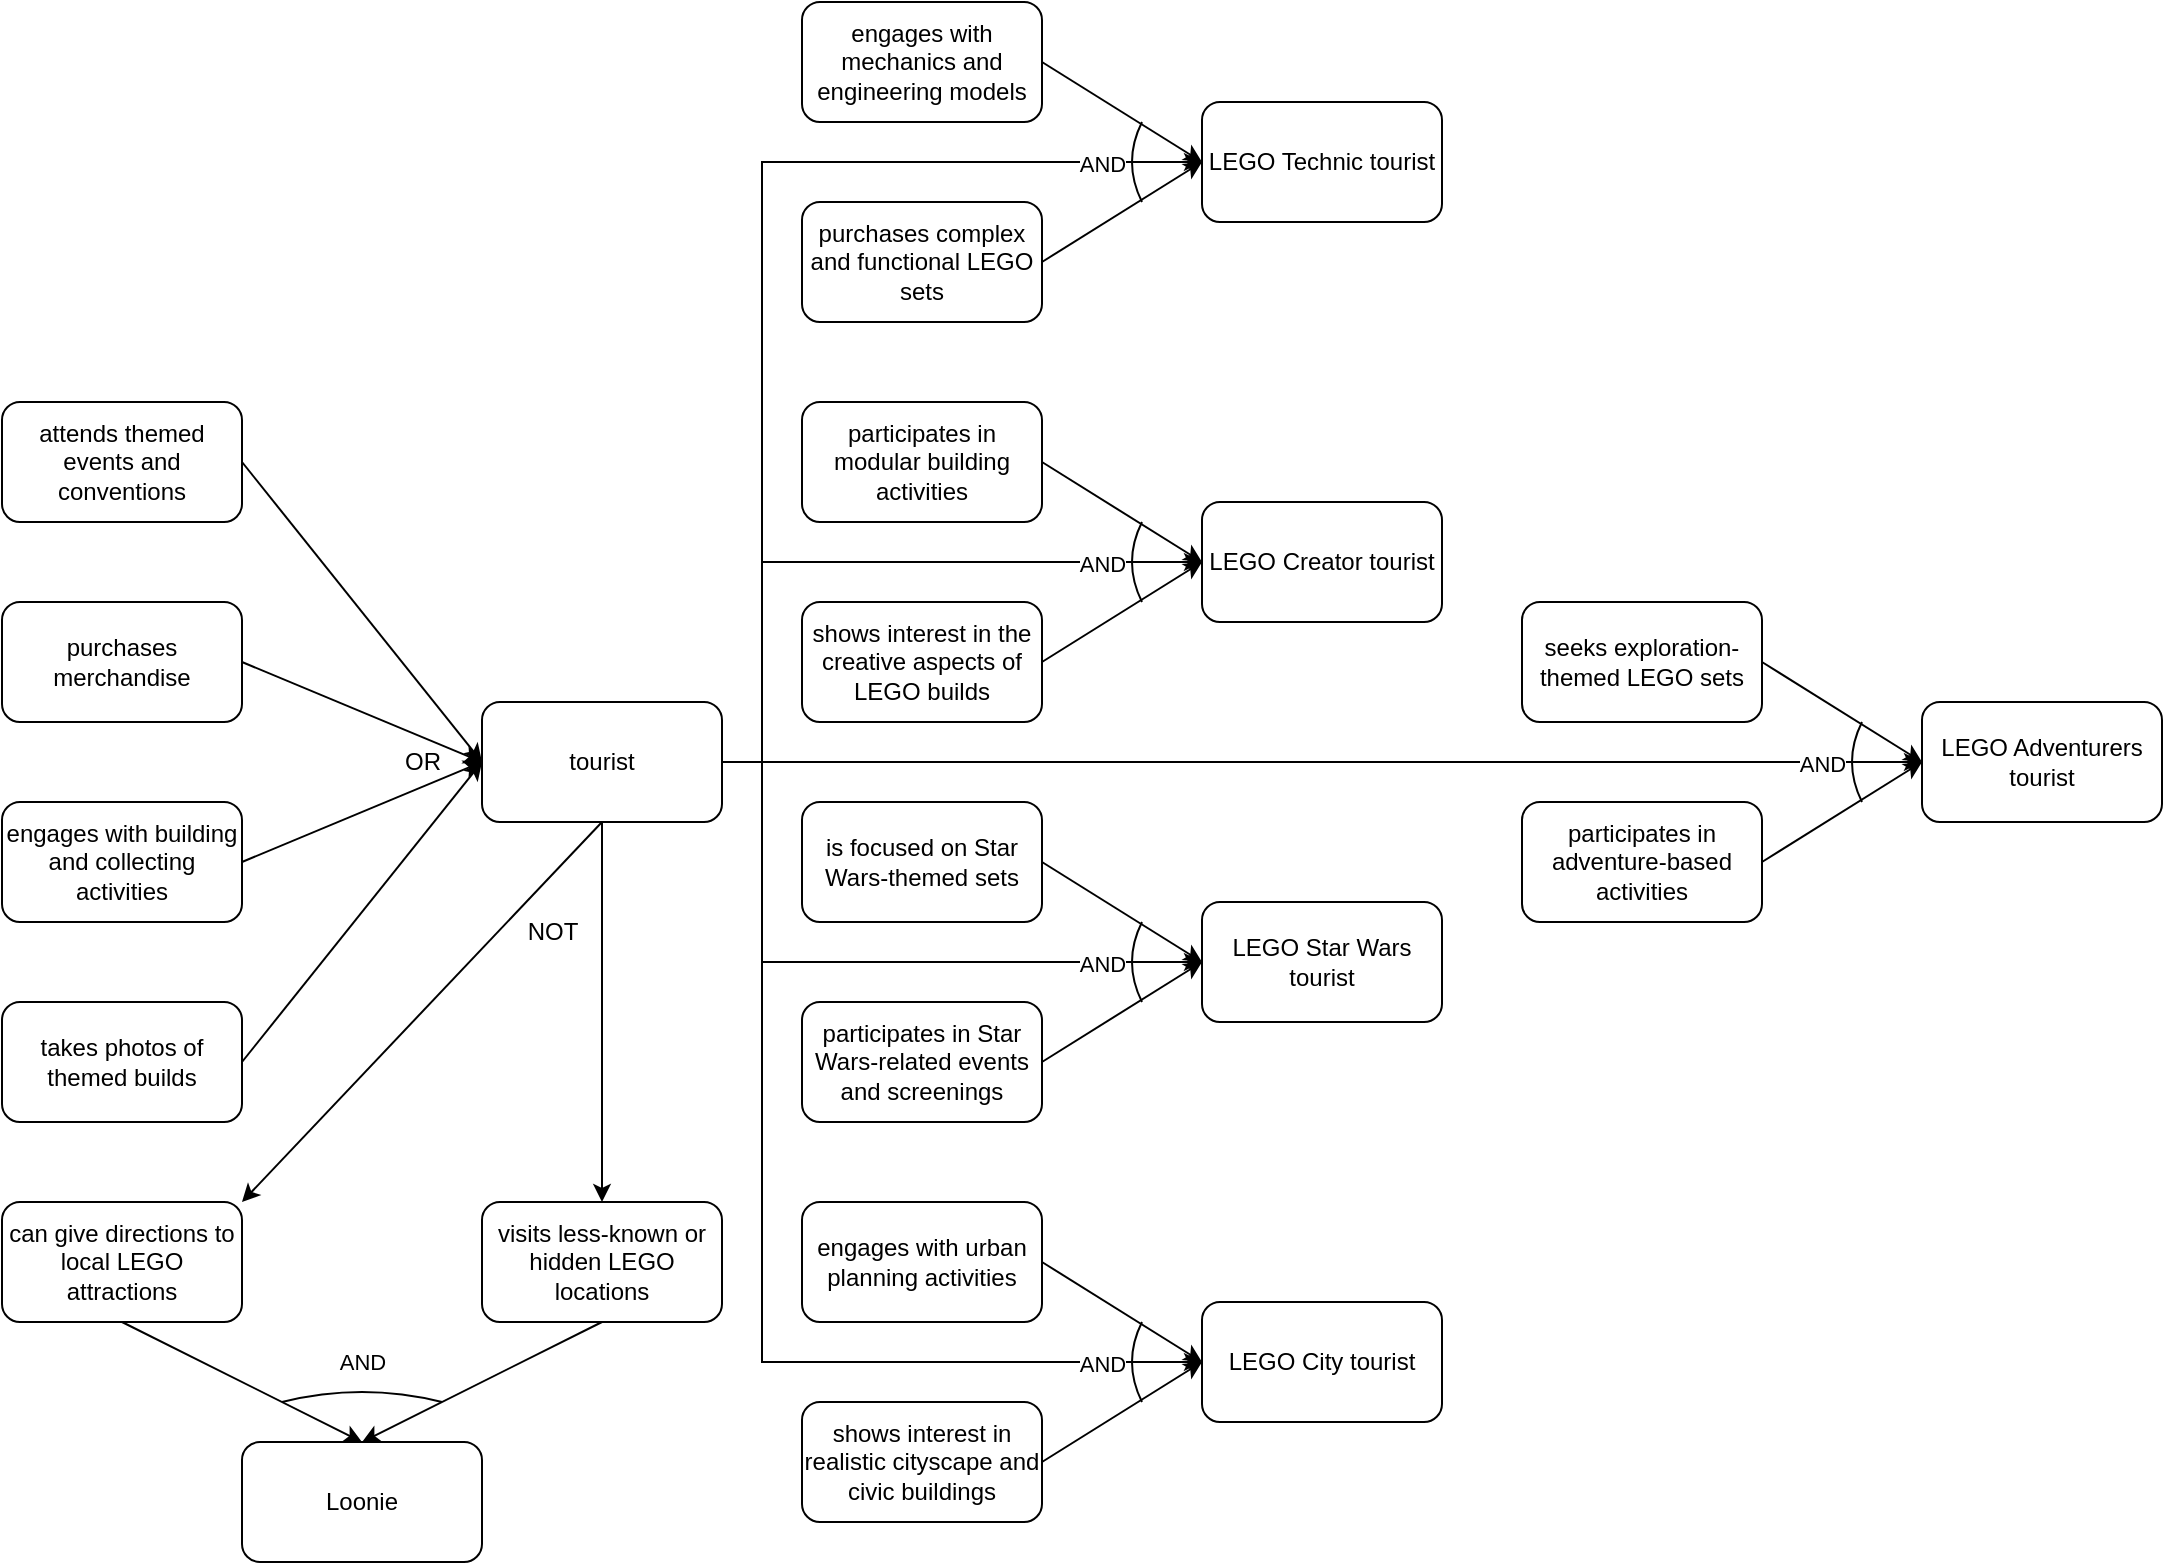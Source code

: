 <mxfile version="24.7.14">
  <diagram name="Page-1" id="NH8GAjWlDfWqpzdi7bjK">
    <mxGraphModel dx="1434" dy="792" grid="1" gridSize="10" guides="1" tooltips="1" connect="1" arrows="1" fold="1" page="1" pageScale="1" pageWidth="850" pageHeight="1100" math="0" shadow="0">
      <root>
        <mxCell id="0" />
        <mxCell id="1" parent="0" />
        <mxCell id="zySOMT1a1696XZ_GMipP-8" style="rounded=0;orthogonalLoop=1;jettySize=auto;html=1;exitX=1;exitY=0.5;exitDx=0;exitDy=0;entryX=0;entryY=0.5;entryDx=0;entryDy=0;" parent="1" source="zySOMT1a1696XZ_GMipP-2" target="zySOMT1a1696XZ_GMipP-6" edge="1">
          <mxGeometry relative="1" as="geometry" />
        </mxCell>
        <mxCell id="zySOMT1a1696XZ_GMipP-2" value="attends themed events and conventions" style="rounded=1;whiteSpace=wrap;html=1;" parent="1" vertex="1">
          <mxGeometry x="80" y="200" width="120" height="60" as="geometry" />
        </mxCell>
        <mxCell id="zySOMT1a1696XZ_GMipP-9" style="rounded=0;orthogonalLoop=1;jettySize=auto;html=1;exitX=1;exitY=0.5;exitDx=0;exitDy=0;entryX=0;entryY=0.5;entryDx=0;entryDy=0;" parent="1" source="zySOMT1a1696XZ_GMipP-3" target="zySOMT1a1696XZ_GMipP-6" edge="1">
          <mxGeometry relative="1" as="geometry" />
        </mxCell>
        <mxCell id="zySOMT1a1696XZ_GMipP-3" value="purchases merchandise" style="rounded=1;whiteSpace=wrap;html=1;" parent="1" vertex="1">
          <mxGeometry x="80" y="300" width="120" height="60" as="geometry" />
        </mxCell>
        <mxCell id="zySOMT1a1696XZ_GMipP-10" style="rounded=0;orthogonalLoop=1;jettySize=auto;html=1;exitX=1;exitY=0.5;exitDx=0;exitDy=0;entryX=0;entryY=0.5;entryDx=0;entryDy=0;" parent="1" source="zySOMT1a1696XZ_GMipP-4" target="zySOMT1a1696XZ_GMipP-6" edge="1">
          <mxGeometry relative="1" as="geometry" />
        </mxCell>
        <mxCell id="zySOMT1a1696XZ_GMipP-4" value="engages with building and collecting activities" style="rounded=1;whiteSpace=wrap;html=1;" parent="1" vertex="1">
          <mxGeometry x="80" y="400" width="120" height="60" as="geometry" />
        </mxCell>
        <mxCell id="zySOMT1a1696XZ_GMipP-11" style="rounded=0;orthogonalLoop=1;jettySize=auto;html=1;exitX=1;exitY=0.5;exitDx=0;exitDy=0;entryX=0;entryY=0.5;entryDx=0;entryDy=0;curved=0;" parent="1" source="zySOMT1a1696XZ_GMipP-5" target="zySOMT1a1696XZ_GMipP-6" edge="1">
          <mxGeometry relative="1" as="geometry" />
        </mxCell>
        <mxCell id="zySOMT1a1696XZ_GMipP-5" value="takes photos of themed builds" style="rounded=1;whiteSpace=wrap;html=1;" parent="1" vertex="1">
          <mxGeometry x="80" y="500" width="120" height="60" as="geometry" />
        </mxCell>
        <mxCell id="zySOMT1a1696XZ_GMipP-45" style="edgeStyle=orthogonalEdgeStyle;rounded=0;orthogonalLoop=1;jettySize=auto;html=1;exitX=1;exitY=0.5;exitDx=0;exitDy=0;entryX=0;entryY=0.5;entryDx=0;entryDy=0;" parent="1" source="zySOMT1a1696XZ_GMipP-6" target="zySOMT1a1696XZ_GMipP-20" edge="1">
          <mxGeometry relative="1" as="geometry">
            <Array as="points">
              <mxPoint x="460" y="380" />
              <mxPoint x="460" y="80" />
            </Array>
          </mxGeometry>
        </mxCell>
        <mxCell id="zySOMT1a1696XZ_GMipP-47" style="edgeStyle=orthogonalEdgeStyle;rounded=0;orthogonalLoop=1;jettySize=auto;html=1;exitX=1;exitY=0.5;exitDx=0;exitDy=0;entryX=0;entryY=0.5;entryDx=0;entryDy=0;" parent="1" source="zySOMT1a1696XZ_GMipP-6" target="zySOMT1a1696XZ_GMipP-29" edge="1">
          <mxGeometry relative="1" as="geometry">
            <Array as="points">
              <mxPoint x="460" y="380" />
              <mxPoint x="460" y="280" />
            </Array>
          </mxGeometry>
        </mxCell>
        <mxCell id="zySOMT1a1696XZ_GMipP-48" style="edgeStyle=orthogonalEdgeStyle;rounded=0;orthogonalLoop=1;jettySize=auto;html=1;exitX=1;exitY=0.5;exitDx=0;exitDy=0;entryX=0;entryY=0.5;entryDx=0;entryDy=0;" parent="1" source="zySOMT1a1696XZ_GMipP-6" target="zySOMT1a1696XZ_GMipP-34" edge="1">
          <mxGeometry relative="1" as="geometry">
            <Array as="points">
              <mxPoint x="460" y="380" />
              <mxPoint x="460" y="480" />
            </Array>
          </mxGeometry>
        </mxCell>
        <mxCell id="zySOMT1a1696XZ_GMipP-49" style="edgeStyle=orthogonalEdgeStyle;rounded=0;orthogonalLoop=1;jettySize=auto;html=1;exitX=1;exitY=0.5;exitDx=0;exitDy=0;entryX=0;entryY=0.5;entryDx=0;entryDy=0;" parent="1" source="zySOMT1a1696XZ_GMipP-6" target="zySOMT1a1696XZ_GMipP-39" edge="1">
          <mxGeometry relative="1" as="geometry">
            <Array as="points">
              <mxPoint x="460" y="380" />
              <mxPoint x="460" y="680" />
            </Array>
          </mxGeometry>
        </mxCell>
        <mxCell id="zySOMT1a1696XZ_GMipP-50" style="edgeStyle=orthogonalEdgeStyle;rounded=0;orthogonalLoop=1;jettySize=auto;html=1;exitX=1;exitY=0.5;exitDx=0;exitDy=0;entryX=0;entryY=0.5;entryDx=0;entryDy=0;" parent="1" source="zySOMT1a1696XZ_GMipP-6" target="zySOMT1a1696XZ_GMipP-44" edge="1">
          <mxGeometry relative="1" as="geometry" />
        </mxCell>
        <mxCell id="7qGRav8azHUFT250U4Ns-2" style="rounded=0;orthogonalLoop=1;jettySize=auto;html=1;exitX=0.5;exitY=1;exitDx=0;exitDy=0;entryX=1;entryY=0;entryDx=0;entryDy=0;" edge="1" parent="1" source="zySOMT1a1696XZ_GMipP-6" target="zySOMT1a1696XZ_GMipP-52">
          <mxGeometry relative="1" as="geometry" />
        </mxCell>
        <mxCell id="7qGRav8azHUFT250U4Ns-3" style="edgeStyle=orthogonalEdgeStyle;rounded=0;orthogonalLoop=1;jettySize=auto;html=1;exitX=0.5;exitY=1;exitDx=0;exitDy=0;entryX=0.5;entryY=0;entryDx=0;entryDy=0;" edge="1" parent="1" source="zySOMT1a1696XZ_GMipP-6" target="zySOMT1a1696XZ_GMipP-51">
          <mxGeometry relative="1" as="geometry" />
        </mxCell>
        <mxCell id="zySOMT1a1696XZ_GMipP-6" value="tourist" style="rounded=1;whiteSpace=wrap;html=1;" parent="1" vertex="1">
          <mxGeometry x="320" y="350" width="120" height="60" as="geometry" />
        </mxCell>
        <mxCell id="zySOMT1a1696XZ_GMipP-17" value="OR" style="text;html=1;align=center;verticalAlign=middle;resizable=0;points=[];autosize=1;strokeColor=none;fillColor=none;" parent="1" vertex="1">
          <mxGeometry x="270" y="365" width="40" height="30" as="geometry" />
        </mxCell>
        <mxCell id="zySOMT1a1696XZ_GMipP-23" style="rounded=0;orthogonalLoop=1;jettySize=auto;html=1;exitX=1;exitY=0.5;exitDx=0;exitDy=0;entryX=0;entryY=0.5;entryDx=0;entryDy=0;" parent="1" source="zySOMT1a1696XZ_GMipP-18" target="zySOMT1a1696XZ_GMipP-20" edge="1">
          <mxGeometry relative="1" as="geometry" />
        </mxCell>
        <mxCell id="zySOMT1a1696XZ_GMipP-18" value="purchases complex and functional LEGO sets" style="rounded=1;whiteSpace=wrap;html=1;" parent="1" vertex="1">
          <mxGeometry x="480" y="100" width="120" height="60" as="geometry" />
        </mxCell>
        <mxCell id="zySOMT1a1696XZ_GMipP-21" style="rounded=0;orthogonalLoop=1;jettySize=auto;html=1;exitX=1;exitY=0.5;exitDx=0;exitDy=0;entryX=0;entryY=0.5;entryDx=0;entryDy=0;" parent="1" source="zySOMT1a1696XZ_GMipP-19" target="zySOMT1a1696XZ_GMipP-20" edge="1">
          <mxGeometry relative="1" as="geometry" />
        </mxCell>
        <mxCell id="zySOMT1a1696XZ_GMipP-19" value="engages with mechanics and engineering models" style="rounded=1;whiteSpace=wrap;html=1;" parent="1" vertex="1">
          <mxGeometry x="480" width="120" height="60" as="geometry" />
        </mxCell>
        <mxCell id="zySOMT1a1696XZ_GMipP-20" value="LEGO Technic tourist" style="rounded=1;whiteSpace=wrap;html=1;" parent="1" vertex="1">
          <mxGeometry x="680" y="50" width="120" height="60" as="geometry" />
        </mxCell>
        <mxCell id="zySOMT1a1696XZ_GMipP-25" style="rounded=0;orthogonalLoop=1;jettySize=auto;html=1;exitX=1;exitY=0.5;exitDx=0;exitDy=0;entryX=0;entryY=0.5;entryDx=0;entryDy=0;" parent="1" source="zySOMT1a1696XZ_GMipP-26" target="zySOMT1a1696XZ_GMipP-29" edge="1">
          <mxGeometry relative="1" as="geometry" />
        </mxCell>
        <mxCell id="zySOMT1a1696XZ_GMipP-26" value="shows interest in the creative aspects of LEGO builds" style="rounded=1;whiteSpace=wrap;html=1;" parent="1" vertex="1">
          <mxGeometry x="480" y="300" width="120" height="60" as="geometry" />
        </mxCell>
        <mxCell id="zySOMT1a1696XZ_GMipP-27" style="rounded=0;orthogonalLoop=1;jettySize=auto;html=1;exitX=1;exitY=0.5;exitDx=0;exitDy=0;entryX=0;entryY=0.5;entryDx=0;entryDy=0;" parent="1" source="zySOMT1a1696XZ_GMipP-28" target="zySOMT1a1696XZ_GMipP-29" edge="1">
          <mxGeometry relative="1" as="geometry" />
        </mxCell>
        <mxCell id="zySOMT1a1696XZ_GMipP-28" value="participates in modular building activities" style="rounded=1;whiteSpace=wrap;html=1;" parent="1" vertex="1">
          <mxGeometry x="480" y="200" width="120" height="60" as="geometry" />
        </mxCell>
        <mxCell id="zySOMT1a1696XZ_GMipP-29" value="LEGO Creator tourist" style="rounded=1;whiteSpace=wrap;html=1;" parent="1" vertex="1">
          <mxGeometry x="680" y="250" width="120" height="60" as="geometry" />
        </mxCell>
        <mxCell id="zySOMT1a1696XZ_GMipP-30" style="rounded=0;orthogonalLoop=1;jettySize=auto;html=1;exitX=1;exitY=0.5;exitDx=0;exitDy=0;entryX=0;entryY=0.5;entryDx=0;entryDy=0;" parent="1" source="zySOMT1a1696XZ_GMipP-31" target="zySOMT1a1696XZ_GMipP-34" edge="1">
          <mxGeometry relative="1" as="geometry" />
        </mxCell>
        <mxCell id="zySOMT1a1696XZ_GMipP-31" value="participates in Star Wars-related events and screenings" style="rounded=1;whiteSpace=wrap;html=1;" parent="1" vertex="1">
          <mxGeometry x="480" y="500" width="120" height="60" as="geometry" />
        </mxCell>
        <mxCell id="zySOMT1a1696XZ_GMipP-32" style="rounded=0;orthogonalLoop=1;jettySize=auto;html=1;exitX=1;exitY=0.5;exitDx=0;exitDy=0;entryX=0;entryY=0.5;entryDx=0;entryDy=0;" parent="1" source="zySOMT1a1696XZ_GMipP-33" target="zySOMT1a1696XZ_GMipP-34" edge="1">
          <mxGeometry relative="1" as="geometry" />
        </mxCell>
        <mxCell id="zySOMT1a1696XZ_GMipP-33" value="is focused on Star Wars-themed sets" style="rounded=1;whiteSpace=wrap;html=1;" parent="1" vertex="1">
          <mxGeometry x="480" y="400" width="120" height="60" as="geometry" />
        </mxCell>
        <mxCell id="zySOMT1a1696XZ_GMipP-34" value="LEGO Star Wars tourist" style="rounded=1;whiteSpace=wrap;html=1;" parent="1" vertex="1">
          <mxGeometry x="680" y="450" width="120" height="60" as="geometry" />
        </mxCell>
        <mxCell id="zySOMT1a1696XZ_GMipP-35" style="rounded=0;orthogonalLoop=1;jettySize=auto;html=1;exitX=1;exitY=0.5;exitDx=0;exitDy=0;entryX=0;entryY=0.5;entryDx=0;entryDy=0;" parent="1" source="zySOMT1a1696XZ_GMipP-36" target="zySOMT1a1696XZ_GMipP-39" edge="1">
          <mxGeometry relative="1" as="geometry" />
        </mxCell>
        <mxCell id="zySOMT1a1696XZ_GMipP-36" value="shows interest in realistic cityscape and civic buildings" style="rounded=1;whiteSpace=wrap;html=1;" parent="1" vertex="1">
          <mxGeometry x="480" y="700" width="120" height="60" as="geometry" />
        </mxCell>
        <mxCell id="zySOMT1a1696XZ_GMipP-37" style="rounded=0;orthogonalLoop=1;jettySize=auto;html=1;exitX=1;exitY=0.5;exitDx=0;exitDy=0;entryX=0;entryY=0.5;entryDx=0;entryDy=0;" parent="1" source="zySOMT1a1696XZ_GMipP-38" target="zySOMT1a1696XZ_GMipP-39" edge="1">
          <mxGeometry relative="1" as="geometry" />
        </mxCell>
        <mxCell id="zySOMT1a1696XZ_GMipP-38" value="engages with urban planning activities" style="rounded=1;whiteSpace=wrap;html=1;" parent="1" vertex="1">
          <mxGeometry x="480" y="600" width="120" height="60" as="geometry" />
        </mxCell>
        <mxCell id="zySOMT1a1696XZ_GMipP-39" value="LEGO City tourist" style="rounded=1;whiteSpace=wrap;html=1;" parent="1" vertex="1">
          <mxGeometry x="680" y="650" width="120" height="60" as="geometry" />
        </mxCell>
        <mxCell id="zySOMT1a1696XZ_GMipP-40" style="rounded=0;orthogonalLoop=1;jettySize=auto;html=1;exitX=1;exitY=0.5;exitDx=0;exitDy=0;entryX=0;entryY=0.5;entryDx=0;entryDy=0;" parent="1" source="zySOMT1a1696XZ_GMipP-41" target="zySOMT1a1696XZ_GMipP-44" edge="1">
          <mxGeometry relative="1" as="geometry" />
        </mxCell>
        <mxCell id="zySOMT1a1696XZ_GMipP-41" value="participates in adventure-based activities" style="rounded=1;whiteSpace=wrap;html=1;" parent="1" vertex="1">
          <mxGeometry x="840" y="400" width="120" height="60" as="geometry" />
        </mxCell>
        <mxCell id="zySOMT1a1696XZ_GMipP-42" style="rounded=0;orthogonalLoop=1;jettySize=auto;html=1;exitX=1;exitY=0.5;exitDx=0;exitDy=0;entryX=0;entryY=0.5;entryDx=0;entryDy=0;" parent="1" source="zySOMT1a1696XZ_GMipP-43" target="zySOMT1a1696XZ_GMipP-44" edge="1">
          <mxGeometry relative="1" as="geometry" />
        </mxCell>
        <mxCell id="zySOMT1a1696XZ_GMipP-43" value="seeks exploration-themed LEGO sets" style="rounded=1;whiteSpace=wrap;html=1;" parent="1" vertex="1">
          <mxGeometry x="840" y="300" width="120" height="60" as="geometry" />
        </mxCell>
        <mxCell id="zySOMT1a1696XZ_GMipP-44" value="LEGO Adventurers tourist" style="rounded=1;whiteSpace=wrap;html=1;" parent="1" vertex="1">
          <mxGeometry x="1040" y="350" width="120" height="60" as="geometry" />
        </mxCell>
        <mxCell id="7qGRav8azHUFT250U4Ns-6" style="rounded=0;orthogonalLoop=1;jettySize=auto;html=1;exitX=0.5;exitY=1;exitDx=0;exitDy=0;entryX=0.5;entryY=0;entryDx=0;entryDy=0;" edge="1" parent="1" source="zySOMT1a1696XZ_GMipP-51" target="zySOMT1a1696XZ_GMipP-53">
          <mxGeometry relative="1" as="geometry" />
        </mxCell>
        <mxCell id="zySOMT1a1696XZ_GMipP-51" value="visits less-known or hidden LEGO locations" style="rounded=1;whiteSpace=wrap;html=1;" parent="1" vertex="1">
          <mxGeometry x="320" y="600" width="120" height="60" as="geometry" />
        </mxCell>
        <mxCell id="7qGRav8azHUFT250U4Ns-5" style="rounded=0;orthogonalLoop=1;jettySize=auto;html=1;exitX=0.5;exitY=1;exitDx=0;exitDy=0;entryX=0.5;entryY=0;entryDx=0;entryDy=0;" edge="1" parent="1" source="zySOMT1a1696XZ_GMipP-52" target="zySOMT1a1696XZ_GMipP-53">
          <mxGeometry relative="1" as="geometry" />
        </mxCell>
        <mxCell id="zySOMT1a1696XZ_GMipP-52" value="can give directions to local LEGO attractions" style="rounded=1;whiteSpace=wrap;html=1;" parent="1" vertex="1">
          <mxGeometry x="80" y="600" width="120" height="60" as="geometry" />
        </mxCell>
        <mxCell id="zySOMT1a1696XZ_GMipP-53" value="Loonie" style="rounded=1;whiteSpace=wrap;html=1;" parent="1" vertex="1">
          <mxGeometry x="200" y="720" width="120" height="60" as="geometry" />
        </mxCell>
        <mxCell id="zySOMT1a1696XZ_GMipP-58" value="" style="endArrow=none;html=1;rounded=0;curved=1;" parent="1" edge="1">
          <mxGeometry width="50" height="50" relative="1" as="geometry">
            <mxPoint x="650" y="100" as="sourcePoint" />
            <mxPoint x="650" y="60" as="targetPoint" />
            <Array as="points">
              <mxPoint x="640" y="80" />
            </Array>
          </mxGeometry>
        </mxCell>
        <mxCell id="zySOMT1a1696XZ_GMipP-59" value="AND" style="edgeLabel;html=1;align=center;verticalAlign=middle;resizable=0;points=[];" parent="zySOMT1a1696XZ_GMipP-58" vertex="1" connectable="0">
          <mxGeometry x="-0.231" y="-3" relative="1" as="geometry">
            <mxPoint x="-15" y="-3" as="offset" />
          </mxGeometry>
        </mxCell>
        <mxCell id="zySOMT1a1696XZ_GMipP-60" value="" style="endArrow=none;html=1;rounded=0;curved=1;" parent="1" edge="1">
          <mxGeometry width="50" height="50" relative="1" as="geometry">
            <mxPoint x="650" y="300" as="sourcePoint" />
            <mxPoint x="650" y="260" as="targetPoint" />
            <Array as="points">
              <mxPoint x="640" y="280" />
            </Array>
          </mxGeometry>
        </mxCell>
        <mxCell id="zySOMT1a1696XZ_GMipP-61" value="AND" style="edgeLabel;html=1;align=center;verticalAlign=middle;resizable=0;points=[];" parent="zySOMT1a1696XZ_GMipP-60" vertex="1" connectable="0">
          <mxGeometry x="-0.231" y="-3" relative="1" as="geometry">
            <mxPoint x="-15" y="-3" as="offset" />
          </mxGeometry>
        </mxCell>
        <mxCell id="zySOMT1a1696XZ_GMipP-62" value="" style="endArrow=none;html=1;rounded=0;curved=1;" parent="1" edge="1">
          <mxGeometry width="50" height="50" relative="1" as="geometry">
            <mxPoint x="650" y="500" as="sourcePoint" />
            <mxPoint x="650" y="460" as="targetPoint" />
            <Array as="points">
              <mxPoint x="640" y="480" />
            </Array>
          </mxGeometry>
        </mxCell>
        <mxCell id="zySOMT1a1696XZ_GMipP-63" value="AND" style="edgeLabel;html=1;align=center;verticalAlign=middle;resizable=0;points=[];" parent="zySOMT1a1696XZ_GMipP-62" vertex="1" connectable="0">
          <mxGeometry x="-0.231" y="-3" relative="1" as="geometry">
            <mxPoint x="-15" y="-3" as="offset" />
          </mxGeometry>
        </mxCell>
        <mxCell id="zySOMT1a1696XZ_GMipP-64" value="" style="endArrow=none;html=1;rounded=0;curved=1;" parent="1" edge="1">
          <mxGeometry width="50" height="50" relative="1" as="geometry">
            <mxPoint x="650" y="700" as="sourcePoint" />
            <mxPoint x="650" y="660" as="targetPoint" />
            <Array as="points">
              <mxPoint x="640" y="680" />
            </Array>
          </mxGeometry>
        </mxCell>
        <mxCell id="zySOMT1a1696XZ_GMipP-65" value="AND" style="edgeLabel;html=1;align=center;verticalAlign=middle;resizable=0;points=[];" parent="zySOMT1a1696XZ_GMipP-64" vertex="1" connectable="0">
          <mxGeometry x="-0.231" y="-3" relative="1" as="geometry">
            <mxPoint x="-15" y="-3" as="offset" />
          </mxGeometry>
        </mxCell>
        <mxCell id="zySOMT1a1696XZ_GMipP-66" value="" style="endArrow=none;html=1;rounded=0;curved=1;" parent="1" edge="1">
          <mxGeometry width="50" height="50" relative="1" as="geometry">
            <mxPoint x="1010" y="400" as="sourcePoint" />
            <mxPoint x="1010" y="360" as="targetPoint" />
            <Array as="points">
              <mxPoint x="1000" y="380" />
            </Array>
          </mxGeometry>
        </mxCell>
        <mxCell id="zySOMT1a1696XZ_GMipP-67" value="AND" style="edgeLabel;html=1;align=center;verticalAlign=middle;resizable=0;points=[];" parent="zySOMT1a1696XZ_GMipP-66" vertex="1" connectable="0">
          <mxGeometry x="-0.231" y="-3" relative="1" as="geometry">
            <mxPoint x="-15" y="-3" as="offset" />
          </mxGeometry>
        </mxCell>
        <mxCell id="7qGRav8azHUFT250U4Ns-4" value="NOT" style="text;html=1;align=center;verticalAlign=middle;resizable=0;points=[];autosize=1;strokeColor=none;fillColor=none;" vertex="1" parent="1">
          <mxGeometry x="330" y="450" width="50" height="30" as="geometry" />
        </mxCell>
        <mxCell id="7qGRav8azHUFT250U4Ns-8" value="" style="endArrow=none;html=1;rounded=0;curved=1;" edge="1" parent="1">
          <mxGeometry width="50" height="50" relative="1" as="geometry">
            <mxPoint x="220" y="700" as="sourcePoint" />
            <mxPoint x="300" y="700" as="targetPoint" />
            <Array as="points">
              <mxPoint x="260" y="690" />
            </Array>
          </mxGeometry>
        </mxCell>
        <mxCell id="7qGRav8azHUFT250U4Ns-9" value="AND" style="edgeLabel;html=1;align=center;verticalAlign=middle;resizable=0;points=[];" vertex="1" connectable="0" parent="7qGRav8azHUFT250U4Ns-8">
          <mxGeometry x="0.308" y="-2" relative="1" as="geometry">
            <mxPoint x="-12" y="-15" as="offset" />
          </mxGeometry>
        </mxCell>
      </root>
    </mxGraphModel>
  </diagram>
</mxfile>
